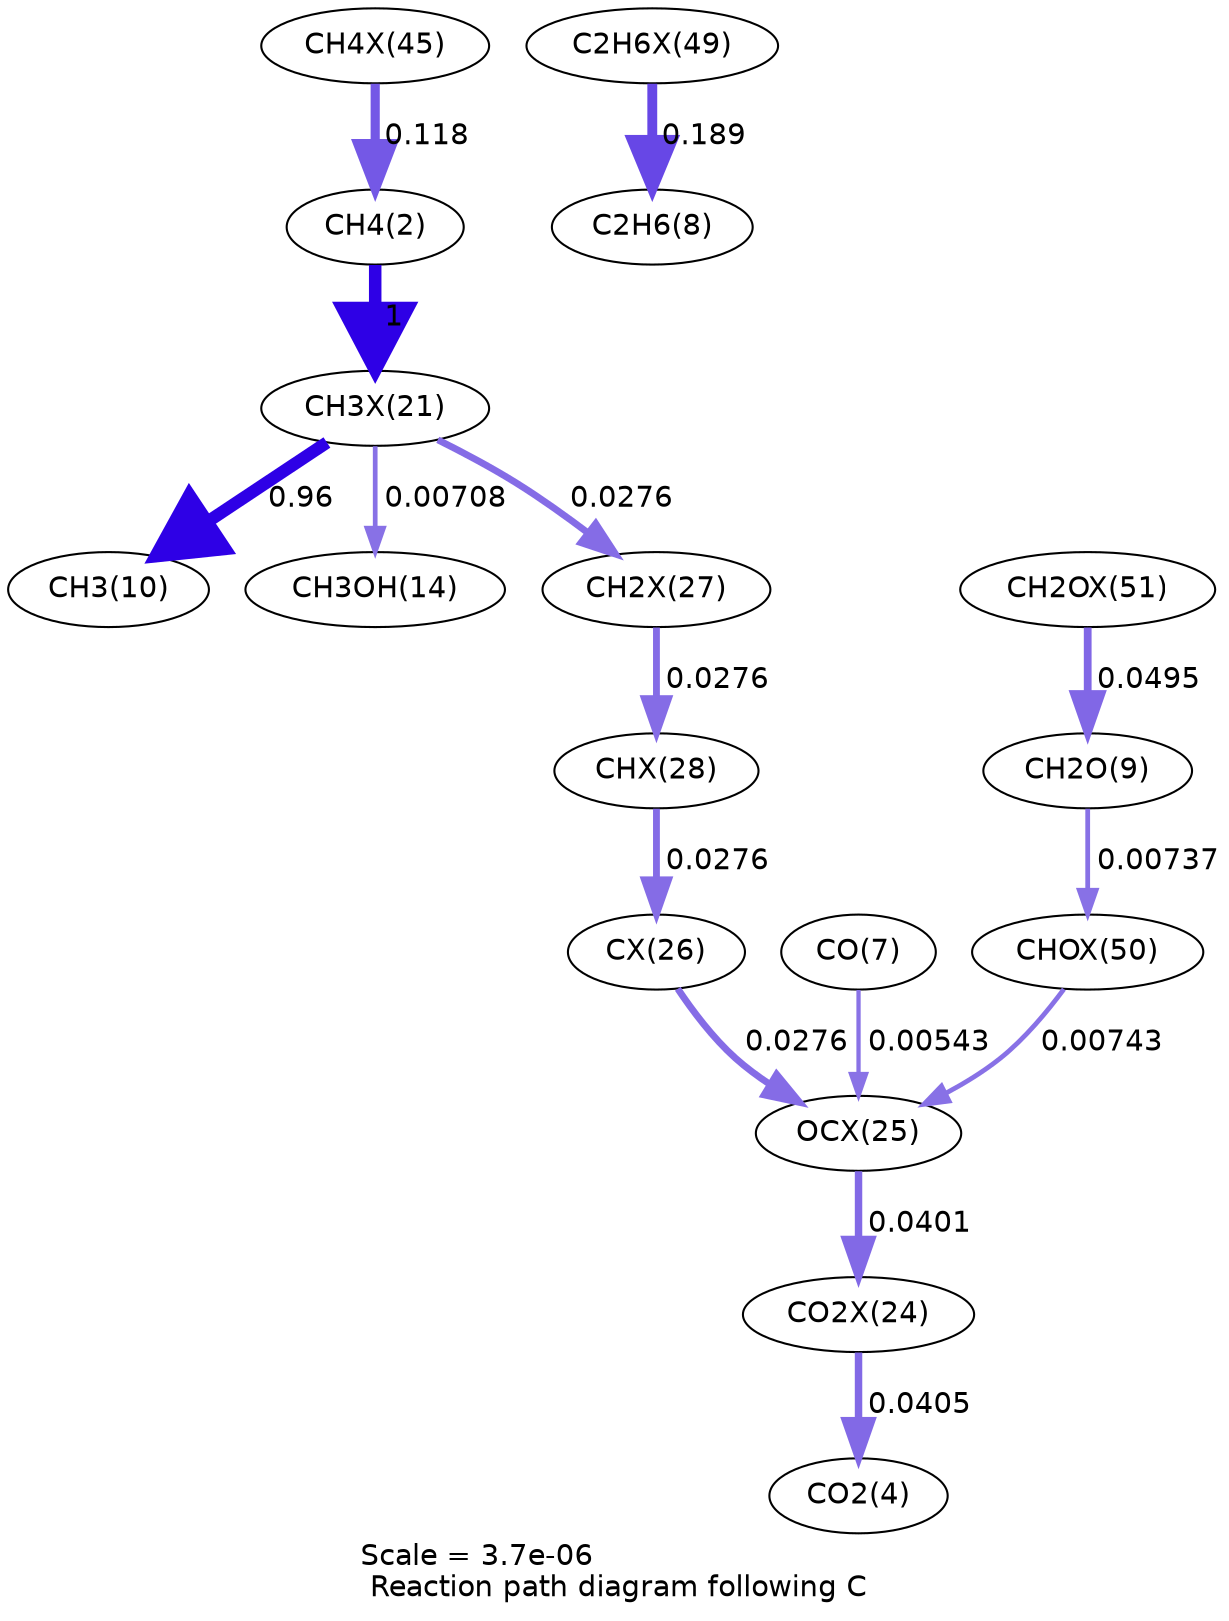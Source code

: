 digraph reaction_paths {
center=1;
s86 -> s4[fontname="Helvetica", penwidth=4.39, arrowsize=2.19, color="0.7, 0.618, 0.9"
, label=" 0.118"];
s4 -> s78[fontname="Helvetica", penwidth=6, arrowsize=3, color="0.7, 1.5, 0.9"
, label=" 1"];
s90 -> s10[fontname="Helvetica", penwidth=4.74, arrowsize=2.37, color="0.7, 0.689, 0.9"
, label=" 0.189"];
s78 -> s12[fontname="Helvetica", penwidth=5.97, arrowsize=2.98, color="0.7, 1.46, 0.9"
, label=" 0.96"];
s78 -> s16[fontname="Helvetica", penwidth=2.26, arrowsize=1.13, color="0.7, 0.507, 0.9"
, label=" 0.00708"];
s78 -> s84[fontname="Helvetica", penwidth=3.29, arrowsize=1.65, color="0.7, 0.528, 0.9"
, label=" 0.0276"];
s84 -> s85[fontname="Helvetica", penwidth=3.29, arrowsize=1.65, color="0.7, 0.528, 0.9"
, label=" 0.0276"];
s85 -> s83[fontname="Helvetica", penwidth=3.29, arrowsize=1.65, color="0.7, 0.528, 0.9"
, label=" 0.0276"];
s83 -> s82[fontname="Helvetica", penwidth=3.29, arrowsize=1.65, color="0.7, 0.528, 0.9"
, label=" 0.0276"];
s9 -> s82[fontname="Helvetica", penwidth=2.06, arrowsize=1.03, color="0.7, 0.505, 0.9"
, label=" 0.00543"];
s82 -> s81[fontname="Helvetica", penwidth=3.57, arrowsize=1.79, color="0.7, 0.54, 0.9"
, label=" 0.0401"];
s91 -> s82[fontname="Helvetica", penwidth=2.3, arrowsize=1.15, color="0.7, 0.507, 0.9"
, label=" 0.00743"];
s81 -> s6[fontname="Helvetica", penwidth=3.58, arrowsize=1.79, color="0.7, 0.54, 0.9"
, label=" 0.0405"];
s92 -> s11[fontname="Helvetica", penwidth=3.73, arrowsize=1.87, color="0.7, 0.55, 0.9"
, label=" 0.0495"];
s11 -> s91[fontname="Helvetica", penwidth=2.29, arrowsize=1.15, color="0.7, 0.507, 0.9"
, label=" 0.00737"];
s4 [ fontname="Helvetica", label="CH4(2)"];
s6 [ fontname="Helvetica", label="CO2(4)"];
s9 [ fontname="Helvetica", label="CO(7)"];
s10 [ fontname="Helvetica", label="C2H6(8)"];
s11 [ fontname="Helvetica", label="CH2O(9)"];
s12 [ fontname="Helvetica", label="CH3(10)"];
s16 [ fontname="Helvetica", label="CH3OH(14)"];
s78 [ fontname="Helvetica", label="CH3X(21)"];
s81 [ fontname="Helvetica", label="CO2X(24)"];
s82 [ fontname="Helvetica", label="OCX(25)"];
s83 [ fontname="Helvetica", label="CX(26)"];
s84 [ fontname="Helvetica", label="CH2X(27)"];
s85 [ fontname="Helvetica", label="CHX(28)"];
s86 [ fontname="Helvetica", label="CH4X(45)"];
s90 [ fontname="Helvetica", label="C2H6X(49)"];
s91 [ fontname="Helvetica", label="CHOX(50)"];
s92 [ fontname="Helvetica", label="CH2OX(51)"];
 label = "Scale = 3.7e-06\l Reaction path diagram following C";
 fontname = "Helvetica";
}
